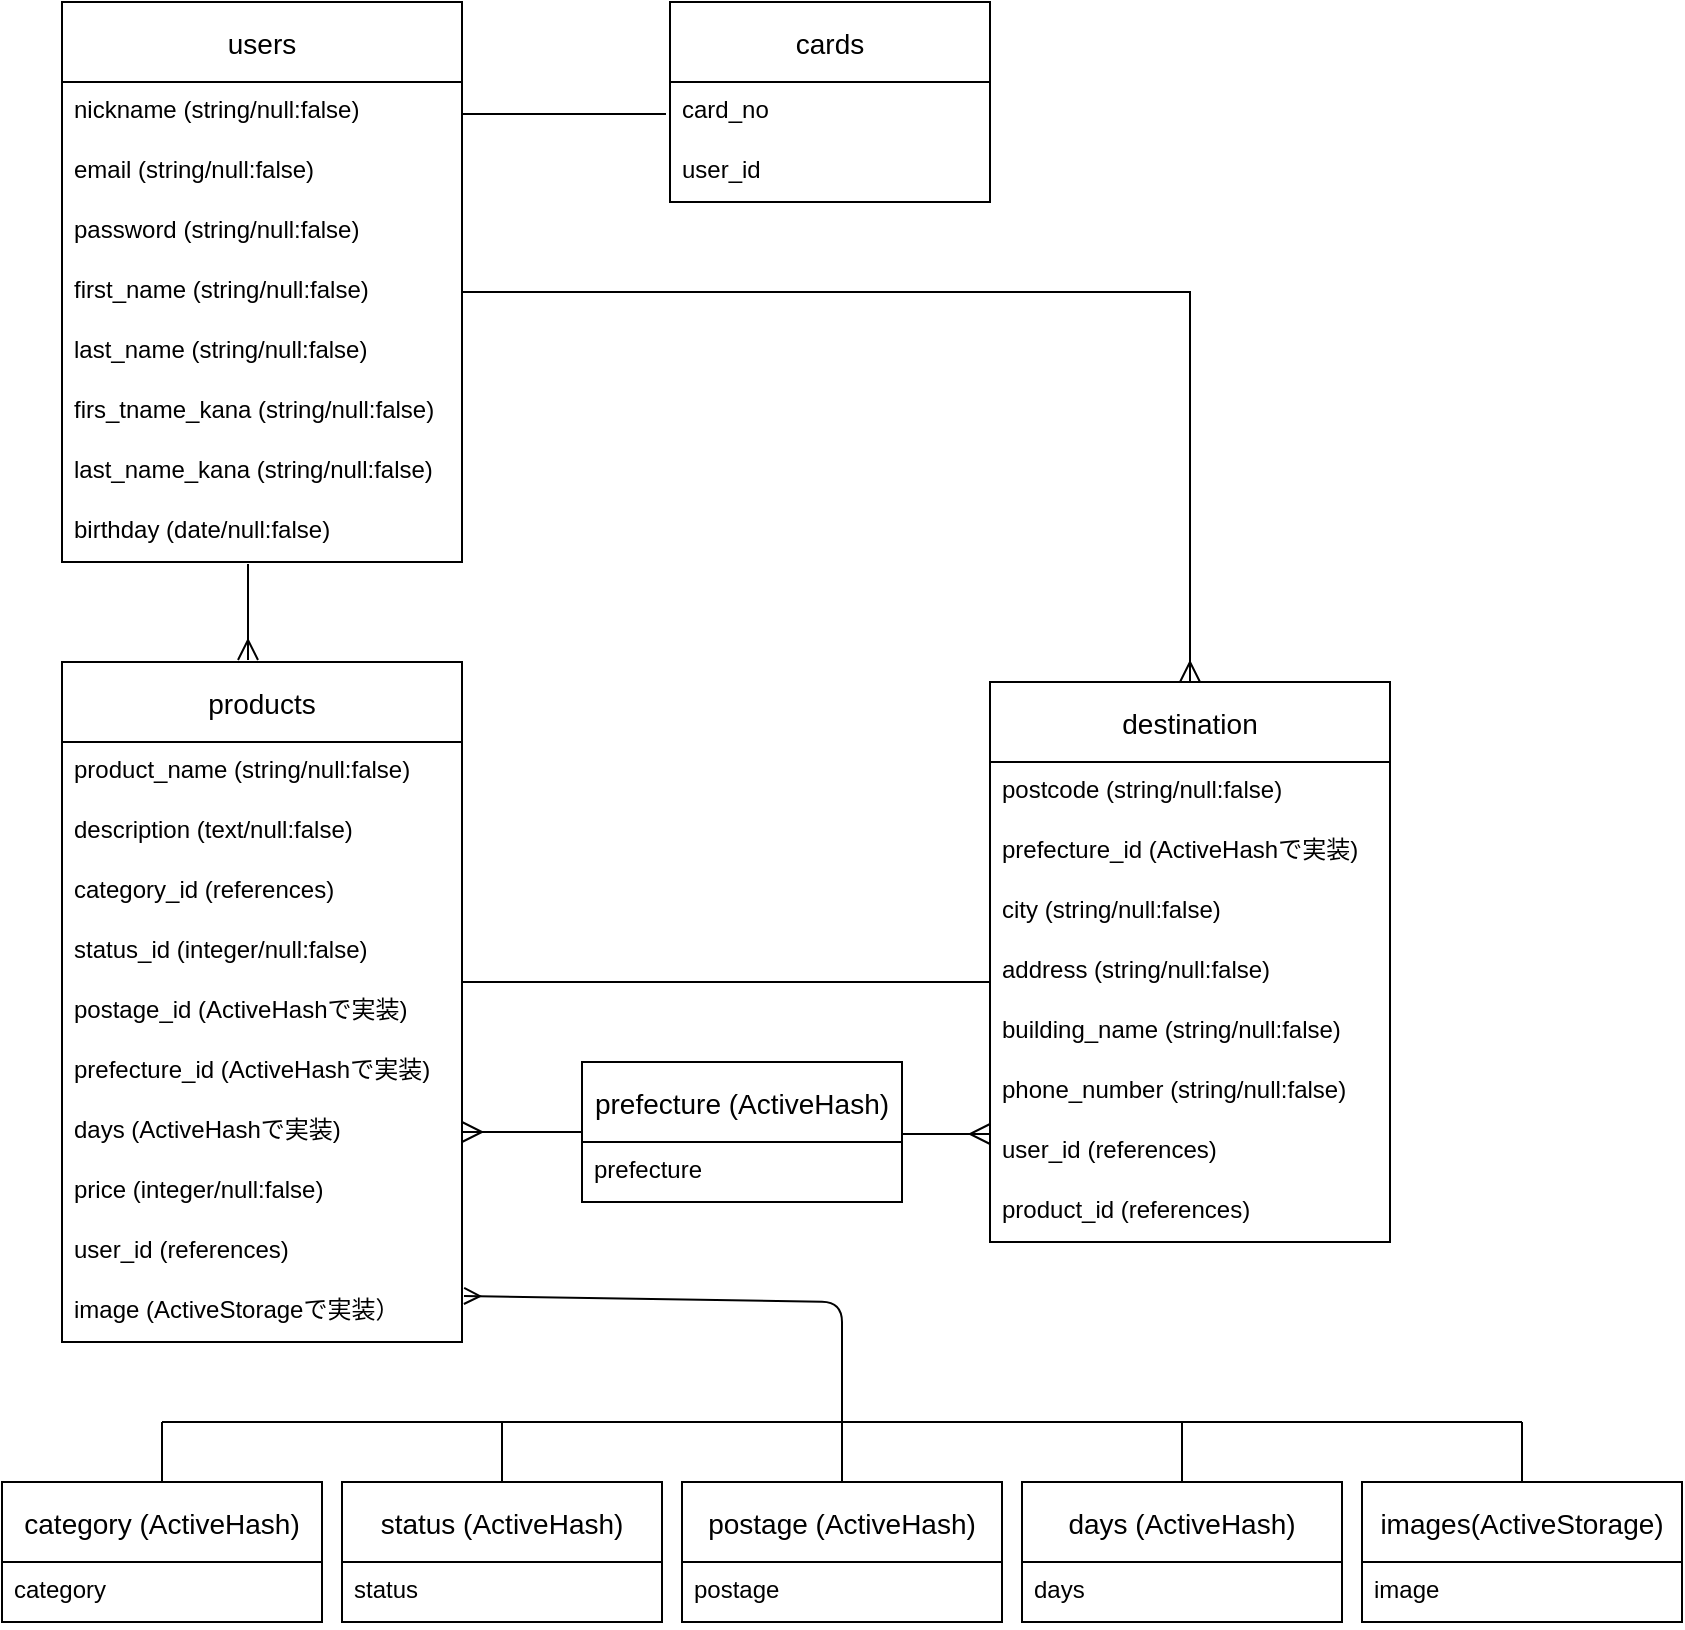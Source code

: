 <mxfile>
    <diagram id="bLvYqu6-d266UwX9MYrE" name="ページ1">
        <mxGraphModel dx="383" dy="680" grid="1" gridSize="10" guides="1" tooltips="1" connect="1" arrows="1" fold="1" page="1" pageScale="1" pageWidth="827" pageHeight="1169" math="0" shadow="0">
            <root>
                <mxCell id="0"/>
                <mxCell id="1" parent="0"/>
                <mxCell id="78" style="edgeStyle=orthogonalEdgeStyle;rounded=0;orthogonalLoop=1;jettySize=auto;html=1;endArrow=ERmany;endFill=0;entryX=0.465;entryY=-0.003;entryDx=0;entryDy=0;entryPerimeter=0;exitX=0.465;exitY=1.033;exitDx=0;exitDy=0;exitPerimeter=0;endSize=8;startSize=8;" parent="1" source="12" target="26" edge="1">
                    <mxGeometry relative="1" as="geometry">
                        <mxPoint x="120" y="330" as="targetPoint"/>
                    </mxGeometry>
                </mxCell>
                <mxCell id="3" value="users" style="swimlane;fontStyle=0;childLayout=stackLayout;horizontal=1;startSize=40;horizontalStack=0;resizeParent=1;resizeParentMax=0;resizeLast=0;collapsible=1;marginBottom=0;align=center;fontSize=14;" parent="1" vertex="1">
                    <mxGeometry x="30" y="10" width="200" height="280" as="geometry">
                        <mxRectangle x="180" y="350" width="70" height="40" as="alternateBounds"/>
                    </mxGeometry>
                </mxCell>
                <mxCell id="4" value="nickname (string/null:false)" style="text;strokeColor=none;fillColor=none;spacingLeft=4;spacingRight=4;overflow=hidden;rotatable=0;points=[[0,0.5],[1,0.5]];portConstraint=eastwest;fontSize=12;" parent="3" vertex="1">
                    <mxGeometry y="40" width="200" height="30" as="geometry"/>
                </mxCell>
                <mxCell id="5" value="email (string/null:false)" style="text;strokeColor=none;fillColor=none;spacingLeft=4;spacingRight=4;overflow=hidden;rotatable=0;points=[[0,0.5],[1,0.5]];portConstraint=eastwest;fontSize=12;" parent="3" vertex="1">
                    <mxGeometry y="70" width="200" height="30" as="geometry"/>
                </mxCell>
                <mxCell id="6" value="password (string/null:false)&#10;&#10;firtname" style="text;strokeColor=none;fillColor=none;spacingLeft=4;spacingRight=4;overflow=hidden;rotatable=0;points=[[0,0.5],[1,0.5]];portConstraint=eastwest;fontSize=12;" parent="3" vertex="1">
                    <mxGeometry y="100" width="200" height="30" as="geometry"/>
                </mxCell>
                <mxCell id="8" value="first_name (string/null:false)" style="text;strokeColor=none;fillColor=none;spacingLeft=4;spacingRight=4;overflow=hidden;rotatable=0;points=[[0,0.5],[1,0.5]];portConstraint=eastwest;fontSize=12;" parent="3" vertex="1">
                    <mxGeometry y="130" width="200" height="30" as="geometry"/>
                </mxCell>
                <mxCell id="9" value="last_name (string/null:false)" style="text;strokeColor=none;fillColor=none;spacingLeft=4;spacingRight=4;overflow=hidden;rotatable=0;points=[[0,0.5],[1,0.5]];portConstraint=eastwest;fontSize=12;" parent="3" vertex="1">
                    <mxGeometry y="160" width="200" height="30" as="geometry"/>
                </mxCell>
                <mxCell id="10" value="firs_tname_kana (string/null:false)" style="text;strokeColor=none;fillColor=none;spacingLeft=4;spacingRight=4;overflow=hidden;rotatable=0;points=[[0,0.5],[1,0.5]];portConstraint=eastwest;fontSize=12;" parent="3" vertex="1">
                    <mxGeometry y="190" width="200" height="30" as="geometry"/>
                </mxCell>
                <mxCell id="11" value="last_name_kana (string/null:false)" style="text;strokeColor=none;fillColor=none;spacingLeft=4;spacingRight=4;overflow=hidden;rotatable=0;points=[[0,0.5],[1,0.5]];portConstraint=eastwest;fontSize=12;" parent="3" vertex="1">
                    <mxGeometry y="220" width="200" height="30" as="geometry"/>
                </mxCell>
                <mxCell id="12" value="birthday (date/null:false)" style="text;strokeColor=none;fillColor=none;spacingLeft=4;spacingRight=4;overflow=hidden;rotatable=0;points=[[0,0.5],[1,0.5]];portConstraint=eastwest;fontSize=12;" parent="3" vertex="1">
                    <mxGeometry y="250" width="200" height="30" as="geometry"/>
                </mxCell>
                <mxCell id="82" style="edgeStyle=orthogonalEdgeStyle;rounded=0;orthogonalLoop=1;jettySize=auto;html=1;entryX=0;entryY=0.5;entryDx=0;entryDy=0;startSize=8;endArrow=none;endFill=0;endSize=8;" parent="1" source="26" target="40" edge="1">
                    <mxGeometry relative="1" as="geometry">
                        <Array as="points">
                            <mxPoint x="494" y="500"/>
                        </Array>
                    </mxGeometry>
                </mxCell>
                <mxCell id="26" value="products" style="swimlane;fontStyle=0;childLayout=stackLayout;horizontal=1;startSize=40;horizontalStack=0;resizeParent=1;resizeParentMax=0;resizeLast=0;collapsible=1;marginBottom=0;align=center;fontSize=14;" parent="1" vertex="1">
                    <mxGeometry x="30" y="340" width="200" height="340" as="geometry"/>
                </mxCell>
                <mxCell id="27" value="product_name (string/null:false)" style="text;strokeColor=none;fillColor=none;spacingLeft=4;spacingRight=4;overflow=hidden;rotatable=0;points=[[0,0.5],[1,0.5]];portConstraint=eastwest;fontSize=12;" parent="26" vertex="1">
                    <mxGeometry y="40" width="200" height="30" as="geometry"/>
                </mxCell>
                <mxCell id="28" value="description (text/null:false)" style="text;strokeColor=none;fillColor=none;spacingLeft=4;spacingRight=4;overflow=hidden;rotatable=0;points=[[0,0.5],[1,0.5]];portConstraint=eastwest;fontSize=12;" parent="26" vertex="1">
                    <mxGeometry y="70" width="200" height="30" as="geometry"/>
                </mxCell>
                <mxCell id="29" value="category_id (references)" style="text;strokeColor=none;fillColor=none;spacingLeft=4;spacingRight=4;overflow=hidden;rotatable=0;points=[[0,0.5],[1,0.5]];portConstraint=eastwest;fontSize=12;" parent="26" vertex="1">
                    <mxGeometry y="100" width="200" height="30" as="geometry"/>
                </mxCell>
                <mxCell id="31" value="status_id (integer/null:false)" style="text;strokeColor=none;fillColor=none;spacingLeft=4;spacingRight=4;overflow=hidden;rotatable=0;points=[[0,0.5],[1,0.5]];portConstraint=eastwest;fontSize=12;" parent="26" vertex="1">
                    <mxGeometry y="130" width="200" height="30" as="geometry"/>
                </mxCell>
                <mxCell id="32" value="postage_id (ActiveHashで実装)" style="text;strokeColor=none;fillColor=none;spacingLeft=4;spacingRight=4;overflow=hidden;rotatable=0;points=[[0,0.5],[1,0.5]];portConstraint=eastwest;fontSize=12;" parent="26" vertex="1">
                    <mxGeometry y="160" width="200" height="30" as="geometry"/>
                </mxCell>
                <mxCell id="33" value="prefecture_id (ActiveHashで実装)" style="text;strokeColor=none;fillColor=none;spacingLeft=4;spacingRight=4;overflow=hidden;rotatable=0;points=[[0,0.5],[1,0.5]];portConstraint=eastwest;fontSize=12;" parent="26" vertex="1">
                    <mxGeometry y="190" width="200" height="30" as="geometry"/>
                </mxCell>
                <mxCell id="34" value="days (ActiveHashで実装)" style="text;strokeColor=none;fillColor=none;spacingLeft=4;spacingRight=4;overflow=hidden;rotatable=0;points=[[0,0.5],[1,0.5]];portConstraint=eastwest;fontSize=12;" parent="26" vertex="1">
                    <mxGeometry y="220" width="200" height="30" as="geometry"/>
                </mxCell>
                <mxCell id="35" value="price (integer/null:false)" style="text;strokeColor=none;fillColor=none;spacingLeft=4;spacingRight=4;overflow=hidden;rotatable=0;points=[[0,0.5],[1,0.5]];portConstraint=eastwest;fontSize=12;" parent="26" vertex="1">
                    <mxGeometry y="250" width="200" height="30" as="geometry"/>
                </mxCell>
                <mxCell id="44" value="user_id (references)" style="text;strokeColor=none;fillColor=none;spacingLeft=4;spacingRight=4;overflow=hidden;rotatable=0;points=[[0,0.5],[1,0.5]];portConstraint=eastwest;fontSize=12;" parent="26" vertex="1">
                    <mxGeometry y="280" width="200" height="30" as="geometry"/>
                </mxCell>
                <mxCell id="66" value="image (ActiveStorageで実装）" style="text;strokeColor=none;fillColor=none;spacingLeft=4;spacingRight=4;overflow=hidden;rotatable=0;points=[[0,0.5],[1,0.5]];portConstraint=eastwest;fontSize=12;" parent="26" vertex="1">
                    <mxGeometry y="310" width="200" height="30" as="geometry"/>
                </mxCell>
                <mxCell id="36" value="destination" style="swimlane;fontStyle=0;childLayout=stackLayout;horizontal=1;startSize=40;horizontalStack=0;resizeParent=1;resizeParentMax=0;resizeLast=0;collapsible=1;marginBottom=0;align=center;fontSize=14;" parent="1" vertex="1">
                    <mxGeometry x="494" y="350" width="200" height="280" as="geometry"/>
                </mxCell>
                <mxCell id="37" value="postcode (string/null:false)" style="text;strokeColor=none;fillColor=none;spacingLeft=4;spacingRight=4;overflow=hidden;rotatable=0;points=[[0,0.5],[1,0.5]];portConstraint=eastwest;fontSize=12;" parent="36" vertex="1">
                    <mxGeometry y="40" width="200" height="30" as="geometry"/>
                </mxCell>
                <mxCell id="38" value="prefecture_id (ActiveHashで実装)" style="text;strokeColor=none;fillColor=none;spacingLeft=4;spacingRight=4;overflow=hidden;rotatable=0;points=[[0,0.5],[1,0.5]];portConstraint=eastwest;fontSize=12;" parent="36" vertex="1">
                    <mxGeometry y="70" width="200" height="30" as="geometry"/>
                </mxCell>
                <mxCell id="39" value="city (string/null:false)" style="text;strokeColor=none;fillColor=none;spacingLeft=4;spacingRight=4;overflow=hidden;rotatable=0;points=[[0,0.5],[1,0.5]];portConstraint=eastwest;fontSize=12;" parent="36" vertex="1">
                    <mxGeometry y="100" width="200" height="30" as="geometry"/>
                </mxCell>
                <mxCell id="40" value="address (string/null:false)" style="text;strokeColor=none;fillColor=none;spacingLeft=4;spacingRight=4;overflow=hidden;rotatable=0;points=[[0,0.5],[1,0.5]];portConstraint=eastwest;fontSize=12;" parent="36" vertex="1">
                    <mxGeometry y="130" width="200" height="30" as="geometry"/>
                </mxCell>
                <mxCell id="41" value="building_name (string/null:false)" style="text;strokeColor=none;fillColor=none;spacingLeft=4;spacingRight=4;overflow=hidden;rotatable=0;points=[[0,0.5],[1,0.5]];portConstraint=eastwest;fontSize=12;" parent="36" vertex="1">
                    <mxGeometry y="160" width="200" height="30" as="geometry"/>
                </mxCell>
                <mxCell id="42" value="phone_number (string/null:false)" style="text;strokeColor=none;fillColor=none;spacingLeft=4;spacingRight=4;overflow=hidden;rotatable=0;points=[[0,0.5],[1,0.5]];portConstraint=eastwest;fontSize=12;" parent="36" vertex="1">
                    <mxGeometry y="190" width="200" height="30" as="geometry"/>
                </mxCell>
                <mxCell id="43" value="user_id (references)" style="text;strokeColor=none;fillColor=none;spacingLeft=4;spacingRight=4;overflow=hidden;rotatable=0;points=[[0,0.5],[1,0.5]];portConstraint=eastwest;fontSize=12;" parent="36" vertex="1">
                    <mxGeometry y="220" width="200" height="30" as="geometry"/>
                </mxCell>
                <mxCell id="81" value="product_id (references)" style="text;strokeColor=none;fillColor=none;spacingLeft=4;spacingRight=4;overflow=hidden;rotatable=0;points=[[0,0.5],[1,0.5]];portConstraint=eastwest;fontSize=12;" parent="36" vertex="1">
                    <mxGeometry y="250" width="200" height="30" as="geometry"/>
                </mxCell>
                <mxCell id="45" value="category (ActiveHash)" style="swimlane;fontStyle=0;childLayout=stackLayout;horizontal=1;startSize=40;horizontalStack=0;resizeParent=1;resizeParentMax=0;resizeLast=0;collapsible=1;marginBottom=0;align=center;fontSize=14;" parent="1" vertex="1">
                    <mxGeometry y="750" width="160" height="70" as="geometry"/>
                </mxCell>
                <mxCell id="47" value="category" style="text;strokeColor=none;fillColor=none;spacingLeft=4;spacingRight=4;overflow=hidden;rotatable=0;points=[[0,0.5],[1,0.5]];portConstraint=eastwest;fontSize=12;" parent="45" vertex="1">
                    <mxGeometry y="40" width="160" height="30" as="geometry"/>
                </mxCell>
                <mxCell id="97" style="edgeStyle=orthogonalEdgeStyle;rounded=0;orthogonalLoop=1;jettySize=auto;html=1;startSize=8;endArrow=none;endFill=0;endSize=8;" parent="1" source="49" edge="1">
                    <mxGeometry relative="1" as="geometry">
                        <mxPoint x="250" y="720" as="targetPoint"/>
                    </mxGeometry>
                </mxCell>
                <mxCell id="49" value="status (ActiveHash)" style="swimlane;fontStyle=0;childLayout=stackLayout;horizontal=1;startSize=40;horizontalStack=0;resizeParent=1;resizeParentMax=0;resizeLast=0;collapsible=1;marginBottom=0;align=center;fontSize=14;" parent="1" vertex="1">
                    <mxGeometry x="170" y="750" width="160" height="70" as="geometry"/>
                </mxCell>
                <mxCell id="50" value="status" style="text;strokeColor=none;fillColor=none;spacingLeft=4;spacingRight=4;overflow=hidden;rotatable=0;points=[[0,0.5],[1,0.5]];portConstraint=eastwest;fontSize=12;" parent="49" vertex="1">
                    <mxGeometry y="40" width="160" height="30" as="geometry"/>
                </mxCell>
                <mxCell id="100" style="edgeStyle=orthogonalEdgeStyle;rounded=0;orthogonalLoop=1;jettySize=auto;html=1;startSize=8;endArrow=none;endFill=0;endSize=8;" parent="1" source="53" edge="1">
                    <mxGeometry relative="1" as="geometry">
                        <mxPoint x="760" y="720" as="targetPoint"/>
                    </mxGeometry>
                </mxCell>
                <mxCell id="53" value="images(ActiveStorage)" style="swimlane;fontStyle=0;childLayout=stackLayout;horizontal=1;startSize=40;horizontalStack=0;resizeParent=1;resizeParentMax=0;resizeLast=0;collapsible=1;marginBottom=0;align=center;fontSize=14;" parent="1" vertex="1">
                    <mxGeometry x="680" y="750" width="160" height="70" as="geometry"/>
                </mxCell>
                <mxCell id="54" value="image" style="text;strokeColor=none;fillColor=none;spacingLeft=4;spacingRight=4;overflow=hidden;rotatable=0;points=[[0,0.5],[1,0.5]];portConstraint=eastwest;fontSize=12;" parent="53" vertex="1">
                    <mxGeometry y="40" width="160" height="30" as="geometry"/>
                </mxCell>
                <mxCell id="62" value="cards" style="swimlane;fontStyle=0;childLayout=stackLayout;horizontal=1;startSize=40;horizontalStack=0;resizeParent=1;resizeParentMax=0;resizeLast=0;collapsible=1;marginBottom=0;align=center;fontSize=14;" parent="1" vertex="1">
                    <mxGeometry x="334" y="10" width="160" height="100" as="geometry"/>
                </mxCell>
                <mxCell id="63" value="card_no" style="text;strokeColor=none;fillColor=none;spacingLeft=4;spacingRight=4;overflow=hidden;rotatable=0;points=[[0,0.5],[1,0.5]];portConstraint=eastwest;fontSize=12;" parent="62" vertex="1">
                    <mxGeometry y="40" width="160" height="30" as="geometry"/>
                </mxCell>
                <mxCell id="64" value="user_id" style="text;strokeColor=none;fillColor=none;spacingLeft=4;spacingRight=4;overflow=hidden;rotatable=0;points=[[0,0.5],[1,0.5]];portConstraint=eastwest;fontSize=12;" parent="62" vertex="1">
                    <mxGeometry y="70" width="160" height="30" as="geometry"/>
                </mxCell>
                <mxCell id="98" style="edgeStyle=orthogonalEdgeStyle;rounded=0;orthogonalLoop=1;jettySize=auto;html=1;startSize=8;endArrow=none;endFill=0;endSize=8;" parent="1" source="68" edge="1">
                    <mxGeometry relative="1" as="geometry">
                        <mxPoint x="420" y="720" as="targetPoint"/>
                    </mxGeometry>
                </mxCell>
                <mxCell id="68" value="postage (ActiveHash)" style="swimlane;fontStyle=0;childLayout=stackLayout;horizontal=1;startSize=40;horizontalStack=0;resizeParent=1;resizeParentMax=0;resizeLast=0;collapsible=1;marginBottom=0;align=center;fontSize=14;" parent="1" vertex="1">
                    <mxGeometry x="340" y="750" width="160" height="70" as="geometry"/>
                </mxCell>
                <mxCell id="69" value="postage" style="text;strokeColor=none;fillColor=none;spacingLeft=4;spacingRight=4;overflow=hidden;rotatable=0;points=[[0,0.5],[1,0.5]];portConstraint=eastwest;fontSize=12;" parent="68" vertex="1">
                    <mxGeometry y="40" width="160" height="30" as="geometry"/>
                </mxCell>
                <mxCell id="99" style="edgeStyle=orthogonalEdgeStyle;rounded=0;orthogonalLoop=1;jettySize=auto;html=1;startSize=8;endArrow=none;endFill=0;endSize=8;" parent="1" source="70" edge="1">
                    <mxGeometry relative="1" as="geometry">
                        <mxPoint x="590" y="720" as="targetPoint"/>
                    </mxGeometry>
                </mxCell>
                <mxCell id="70" value="days (ActiveHash)" style="swimlane;fontStyle=0;childLayout=stackLayout;horizontal=1;startSize=40;horizontalStack=0;resizeParent=1;resizeParentMax=0;resizeLast=0;collapsible=1;marginBottom=0;align=center;fontSize=14;" parent="1" vertex="1">
                    <mxGeometry x="510" y="750" width="160" height="70" as="geometry"/>
                </mxCell>
                <mxCell id="71" value="days" style="text;strokeColor=none;fillColor=none;spacingLeft=4;spacingRight=4;overflow=hidden;rotatable=0;points=[[0,0.5],[1,0.5]];portConstraint=eastwest;fontSize=12;" parent="70" vertex="1">
                    <mxGeometry y="40" width="160" height="30" as="geometry"/>
                </mxCell>
                <mxCell id="85" style="edgeStyle=orthogonalEdgeStyle;rounded=0;orthogonalLoop=1;jettySize=auto;html=1;startSize=8;endArrow=ERmany;endFill=0;endSize=8;" parent="1" edge="1">
                    <mxGeometry relative="1" as="geometry">
                        <mxPoint x="450" y="576" as="sourcePoint"/>
                        <mxPoint x="494" y="576" as="targetPoint"/>
                        <Array as="points">
                            <mxPoint x="494" y="576"/>
                        </Array>
                    </mxGeometry>
                </mxCell>
                <mxCell id="86" style="edgeStyle=orthogonalEdgeStyle;rounded=0;orthogonalLoop=1;jettySize=auto;html=1;entryX=1;entryY=0.5;entryDx=0;entryDy=0;startSize=8;endArrow=ERmany;endFill=0;endSize=8;" parent="1" source="72" target="34" edge="1">
                    <mxGeometry relative="1" as="geometry"/>
                </mxCell>
                <mxCell id="72" value="prefecture (ActiveHash)" style="swimlane;fontStyle=0;childLayout=stackLayout;horizontal=1;startSize=40;horizontalStack=0;resizeParent=1;resizeParentMax=0;resizeLast=0;collapsible=1;marginBottom=0;align=center;fontSize=14;" parent="1" vertex="1">
                    <mxGeometry x="290" y="540" width="160" height="70" as="geometry"/>
                </mxCell>
                <mxCell id="73" value="prefecture" style="text;strokeColor=none;fillColor=none;spacingLeft=4;spacingRight=4;overflow=hidden;rotatable=0;points=[[0,0.5],[1,0.5]];portConstraint=eastwest;fontSize=12;" parent="72" vertex="1">
                    <mxGeometry y="40" width="160" height="30" as="geometry"/>
                </mxCell>
                <mxCell id="79" style="edgeStyle=orthogonalEdgeStyle;rounded=0;orthogonalLoop=1;jettySize=auto;html=1;exitX=1;exitY=0.5;exitDx=0;exitDy=0;startSize=8;endArrow=none;endFill=0;endSize=8;" parent="1" edge="1">
                    <mxGeometry relative="1" as="geometry">
                        <mxPoint x="230" y="66" as="sourcePoint"/>
                        <mxPoint x="332" y="66" as="targetPoint"/>
                        <Array as="points">
                            <mxPoint x="310" y="66"/>
                            <mxPoint x="310" y="66"/>
                        </Array>
                    </mxGeometry>
                </mxCell>
                <mxCell id="87" style="edgeStyle=orthogonalEdgeStyle;rounded=0;orthogonalLoop=1;jettySize=auto;html=1;exitX=1;exitY=0.5;exitDx=0;exitDy=0;startSize=8;endArrow=ERmany;endFill=0;endSize=8;entryX=0.5;entryY=0;entryDx=0;entryDy=0;" parent="1" source="8" target="36" edge="1">
                    <mxGeometry relative="1" as="geometry">
                        <mxPoint x="590" y="340" as="targetPoint"/>
                    </mxGeometry>
                </mxCell>
                <mxCell id="95" value="" style="endArrow=none;html=1;" parent="1" edge="1">
                    <mxGeometry width="50" height="50" relative="1" as="geometry">
                        <mxPoint x="80" y="720" as="sourcePoint"/>
                        <mxPoint x="760" y="720" as="targetPoint"/>
                        <Array as="points"/>
                    </mxGeometry>
                </mxCell>
                <mxCell id="96" value="" style="endArrow=none;html=1;" parent="1" edge="1">
                    <mxGeometry width="50" height="50" relative="1" as="geometry">
                        <mxPoint x="80" y="750" as="sourcePoint"/>
                        <mxPoint x="80" y="720" as="targetPoint"/>
                        <Array as="points"/>
                    </mxGeometry>
                </mxCell>
                <mxCell id="101" value="" style="endArrow=ERmany;html=1;endFill=0;entryX=1.005;entryY=0.233;entryDx=0;entryDy=0;entryPerimeter=0;" parent="1" target="66" edge="1">
                    <mxGeometry width="50" height="50" relative="1" as="geometry">
                        <mxPoint x="420" y="720" as="sourcePoint"/>
                        <mxPoint x="420" y="720" as="targetPoint"/>
                        <Array as="points">
                            <mxPoint x="420" y="660"/>
                        </Array>
                    </mxGeometry>
                </mxCell>
            </root>
        </mxGraphModel>
    </diagram>
</mxfile>